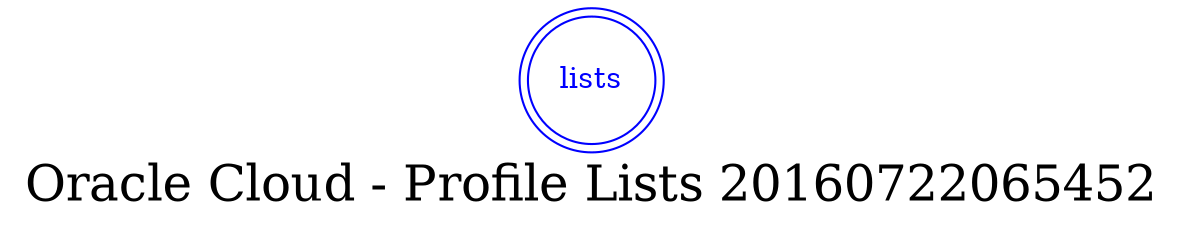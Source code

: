 digraph LexiconGraph {
graph[label="Oracle Cloud - Profile Lists 20160722065452", fontsize=24]
splines=true
"lists" [color=blue, fontcolor=blue, shape=doublecircle]
}
